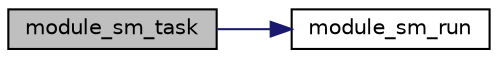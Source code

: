 digraph "module_sm_task"
{
  edge [fontname="Helvetica",fontsize="10",labelfontname="Helvetica",labelfontsize="10"];
  node [fontname="Helvetica",fontsize="10",shape=record];
  rankdir="LR";
  Node1 [label="module_sm_task",height=0.2,width=0.4,color="black", fillcolor="grey75", style="filled" fontcolor="black"];
  Node1 -> Node2 [color="midnightblue",fontsize="10",style="solid"];
  Node2 [label="module_sm_run",height=0.2,width=0.4,color="black", fillcolor="white", style="filled",URL="$group__app__sm.html#ga81e54a060d460608697719ba6afab1e4",tooltip="Função principal do módulo da sm. "];
}
